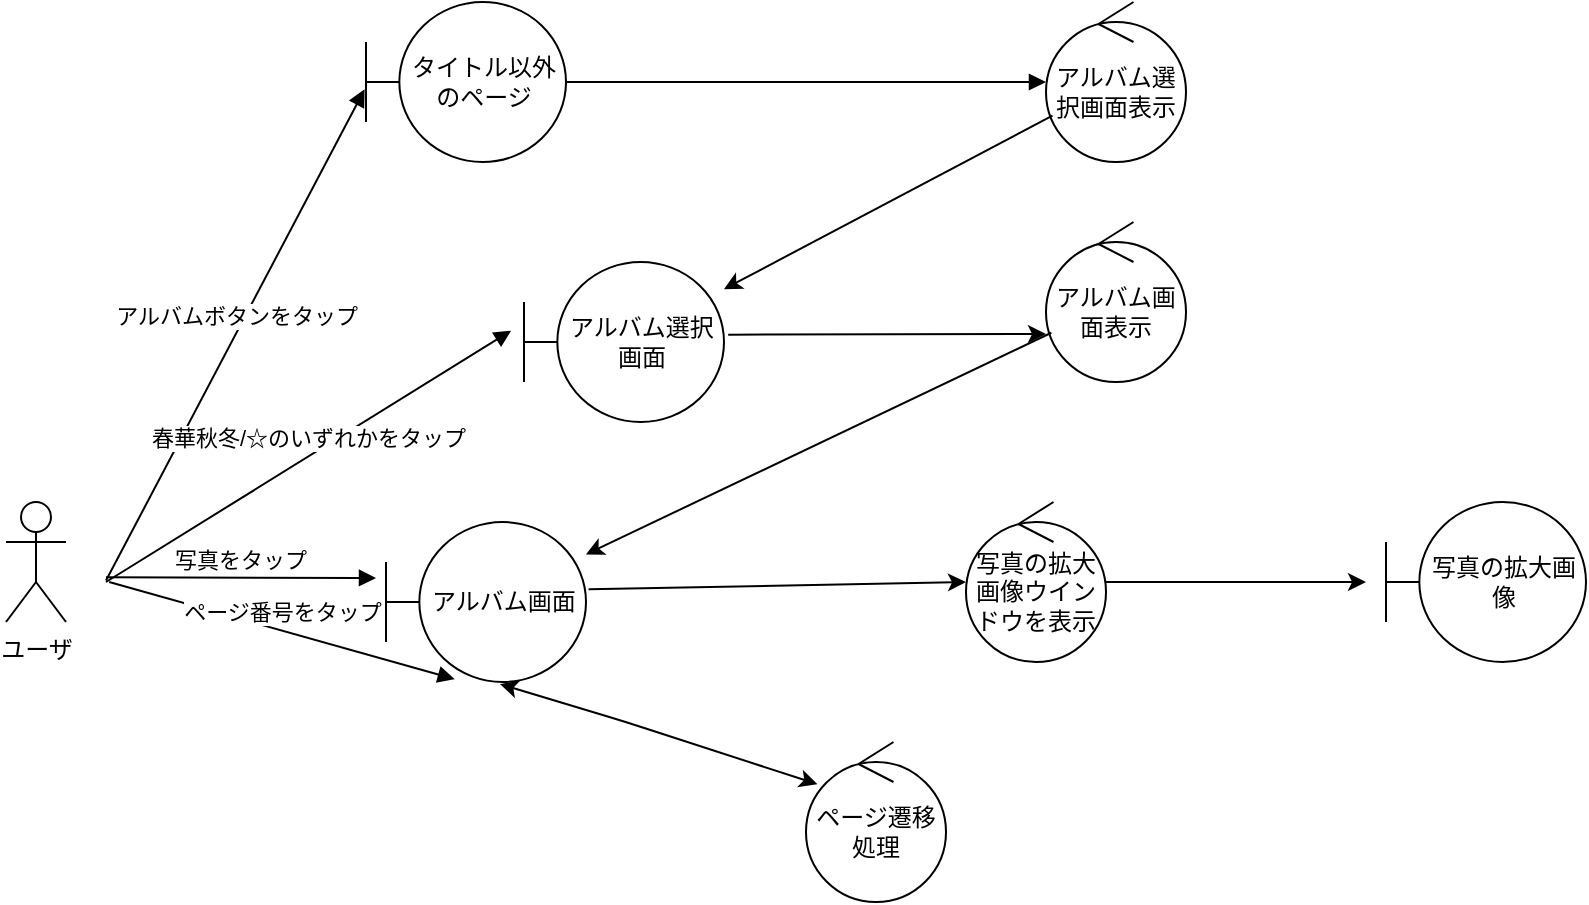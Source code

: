 <mxfile version="13.6.5">
    <diagram id="bEp8aRPuAOaV8xY85l1Y" name="ページ2">
        <mxGraphModel dx="989" dy="824" grid="1" gridSize="10" guides="1" tooltips="1" connect="1" arrows="1" fold="1" page="1" pageScale="1" pageWidth="827" pageHeight="1169" math="0" shadow="0">
            <root>
                <mxCell id="RdtTpfzoy4MeMeVDXtfJ-0"/>
                <mxCell id="RdtTpfzoy4MeMeVDXtfJ-1" parent="RdtTpfzoy4MeMeVDXtfJ-0"/>
                <mxCell id="1gKXZjNh9G640stHmqkg-2" value="タイトル以外のページ" style="shape=umlBoundary;whiteSpace=wrap;html=1;" parent="RdtTpfzoy4MeMeVDXtfJ-1" vertex="1">
                    <mxGeometry x="200" y="240" width="100" height="80" as="geometry"/>
                </mxCell>
                <mxCell id="1gKXZjNh9G640stHmqkg-5" value="ユーザ" style="shape=umlActor;verticalLabelPosition=bottom;verticalAlign=top;html=1;" parent="RdtTpfzoy4MeMeVDXtfJ-1" vertex="1">
                    <mxGeometry x="20" y="490" width="30" height="60" as="geometry"/>
                </mxCell>
                <mxCell id="1gKXZjNh9G640stHmqkg-9" value="アルバムボタンをタップ" style="html=1;verticalAlign=bottom;endArrow=block;entryX=-0.007;entryY=0.546;entryDx=0;entryDy=0;entryPerimeter=0;" parent="RdtTpfzoy4MeMeVDXtfJ-1" target="1gKXZjNh9G640stHmqkg-2" edge="1">
                    <mxGeometry width="80" relative="1" as="geometry">
                        <mxPoint x="70" y="529.29" as="sourcePoint"/>
                        <mxPoint x="150" y="529.29" as="targetPoint"/>
                    </mxGeometry>
                </mxCell>
                <mxCell id="1gKXZjNh9G640stHmqkg-10" value="アルバム選択画面表示" style="ellipse;shape=umlControl;whiteSpace=wrap;html=1;" parent="RdtTpfzoy4MeMeVDXtfJ-1" vertex="1">
                    <mxGeometry x="540" y="240" width="70" height="80" as="geometry"/>
                </mxCell>
                <mxCell id="1gKXZjNh9G640stHmqkg-12" value="" style="html=1;verticalAlign=bottom;endArrow=block;" parent="RdtTpfzoy4MeMeVDXtfJ-1" source="1gKXZjNh9G640stHmqkg-2" target="1gKXZjNh9G640stHmqkg-10" edge="1">
                    <mxGeometry width="80" relative="1" as="geometry">
                        <mxPoint x="303" y="331" as="sourcePoint"/>
                        <mxPoint x="340" y="419.29" as="targetPoint"/>
                    </mxGeometry>
                </mxCell>
                <mxCell id="1gKXZjNh9G640stHmqkg-13" value="アルバム選択画面" style="shape=umlBoundary;whiteSpace=wrap;html=1;" parent="RdtTpfzoy4MeMeVDXtfJ-1" vertex="1">
                    <mxGeometry x="279" y="370" width="100" height="80" as="geometry"/>
                </mxCell>
                <mxCell id="1gKXZjNh9G640stHmqkg-14" value="春華秋冬/☆のいずれかをタップ" style="html=1;verticalAlign=bottom;endArrow=block;entryX=-0.064;entryY=0.429;entryDx=0;entryDy=0;entryPerimeter=0;" parent="RdtTpfzoy4MeMeVDXtfJ-1" target="1gKXZjNh9G640stHmqkg-13" edge="1">
                    <mxGeometry width="80" relative="1" as="geometry">
                        <mxPoint x="70" y="530" as="sourcePoint"/>
                        <mxPoint x="150" y="530" as="targetPoint"/>
                    </mxGeometry>
                </mxCell>
                <mxCell id="1gKXZjNh9G640stHmqkg-17" value="" style="endArrow=classic;html=1;" parent="RdtTpfzoy4MeMeVDXtfJ-1" source="1gKXZjNh9G640stHmqkg-10" target="1gKXZjNh9G640stHmqkg-13" edge="1">
                    <mxGeometry width="50" height="50" relative="1" as="geometry">
                        <mxPoint x="329" y="600" as="sourcePoint"/>
                        <mxPoint x="379" y="550" as="targetPoint"/>
                    </mxGeometry>
                </mxCell>
                <mxCell id="1gKXZjNh9G640stHmqkg-18" value="アルバム画面表示" style="ellipse;shape=umlControl;whiteSpace=wrap;html=1;" parent="RdtTpfzoy4MeMeVDXtfJ-1" vertex="1">
                    <mxGeometry x="540" y="350" width="70" height="80" as="geometry"/>
                </mxCell>
                <mxCell id="1gKXZjNh9G640stHmqkg-19" value="" style="endArrow=classic;html=1;exitX=1.021;exitY=0.454;exitDx=0;exitDy=0;exitPerimeter=0;" parent="RdtTpfzoy4MeMeVDXtfJ-1" source="1gKXZjNh9G640stHmqkg-13" edge="1">
                    <mxGeometry width="50" height="50" relative="1" as="geometry">
                        <mxPoint x="300" y="460" as="sourcePoint"/>
                        <mxPoint x="540" y="406" as="targetPoint"/>
                    </mxGeometry>
                </mxCell>
                <mxCell id="1gKXZjNh9G640stHmqkg-20" value="アルバム画面" style="shape=umlBoundary;whiteSpace=wrap;html=1;" parent="RdtTpfzoy4MeMeVDXtfJ-1" vertex="1">
                    <mxGeometry x="210" y="500" width="100" height="80" as="geometry"/>
                </mxCell>
                <mxCell id="1gKXZjNh9G640stHmqkg-21" value="" style="endArrow=classic;html=1;" parent="RdtTpfzoy4MeMeVDXtfJ-1" source="1gKXZjNh9G640stHmqkg-18" target="1gKXZjNh9G640stHmqkg-20" edge="1">
                    <mxGeometry width="50" height="50" relative="1" as="geometry">
                        <mxPoint x="380" y="550" as="sourcePoint"/>
                        <mxPoint x="430" y="500" as="targetPoint"/>
                    </mxGeometry>
                </mxCell>
                <mxCell id="1gKXZjNh9G640stHmqkg-22" value="写真をタップ" style="html=1;verticalAlign=bottom;endArrow=block;" parent="RdtTpfzoy4MeMeVDXtfJ-1" edge="1">
                    <mxGeometry width="80" relative="1" as="geometry">
                        <mxPoint x="70" y="527.65" as="sourcePoint"/>
                        <mxPoint x="205" y="528" as="targetPoint"/>
                    </mxGeometry>
                </mxCell>
                <mxCell id="1gKXZjNh9G640stHmqkg-23" value="" style="endArrow=classic;html=1;exitX=1.013;exitY=0.421;exitDx=0;exitDy=0;exitPerimeter=0;entryX=0;entryY=0.5;entryDx=0;entryDy=0;entryPerimeter=0;" parent="RdtTpfzoy4MeMeVDXtfJ-1" source="1gKXZjNh9G640stHmqkg-20" target="1gKXZjNh9G640stHmqkg-24" edge="1">
                    <mxGeometry width="50" height="50" relative="1" as="geometry">
                        <mxPoint x="390" y="540" as="sourcePoint"/>
                        <mxPoint x="460" y="590" as="targetPoint"/>
                    </mxGeometry>
                </mxCell>
                <mxCell id="1gKXZjNh9G640stHmqkg-24" value="写真の拡大画像ウインドウを表示" style="ellipse;shape=umlControl;whiteSpace=wrap;html=1;" parent="RdtTpfzoy4MeMeVDXtfJ-1" vertex="1">
                    <mxGeometry x="500" y="490" width="70" height="80" as="geometry"/>
                </mxCell>
                <mxCell id="1gKXZjNh9G640stHmqkg-31" value="ページ番号をタップ" style="html=1;verticalAlign=bottom;endArrow=block;entryX=0.344;entryY=0.982;entryDx=0;entryDy=0;entryPerimeter=0;" parent="RdtTpfzoy4MeMeVDXtfJ-1" target="1gKXZjNh9G640stHmqkg-20" edge="1">
                    <mxGeometry width="80" relative="1" as="geometry">
                        <mxPoint x="71.6" y="530" as="sourcePoint"/>
                        <mxPoint x="240" y="610" as="targetPoint"/>
                    </mxGeometry>
                </mxCell>
                <mxCell id="1gKXZjNh9G640stHmqkg-32" value="" style="endArrow=classic;html=1;" parent="RdtTpfzoy4MeMeVDXtfJ-1" source="1gKXZjNh9G640stHmqkg-24" edge="1">
                    <mxGeometry width="50" height="50" relative="1" as="geometry">
                        <mxPoint x="380" y="690" as="sourcePoint"/>
                        <mxPoint x="700" y="530" as="targetPoint"/>
                    </mxGeometry>
                </mxCell>
                <mxCell id="HL2I9IpwPeB459oWL7Tq-3" value="ページ遷移処理" style="ellipse;shape=umlControl;whiteSpace=wrap;html=1;" vertex="1" parent="RdtTpfzoy4MeMeVDXtfJ-1">
                    <mxGeometry x="420" y="610" width="70" height="80" as="geometry"/>
                </mxCell>
                <mxCell id="f46fNZDoMJ-20pDZvDD7-5" value="" style="endArrow=classic;startArrow=classic;html=1;entryX=0.082;entryY=0.264;entryDx=0;entryDy=0;entryPerimeter=0;" edge="1" parent="RdtTpfzoy4MeMeVDXtfJ-1" target="HL2I9IpwPeB459oWL7Tq-3">
                    <mxGeometry width="50" height="50" relative="1" as="geometry">
                        <mxPoint x="267" y="581" as="sourcePoint"/>
                        <mxPoint x="350" y="540" as="targetPoint"/>
                        <Array as="points">
                            <mxPoint x="330" y="600"/>
                        </Array>
                    </mxGeometry>
                </mxCell>
                <mxCell id="PQcX9ilsHqlm29p8A4RL-0" value="写真の拡大画像" style="shape=umlBoundary;whiteSpace=wrap;html=1;" vertex="1" parent="RdtTpfzoy4MeMeVDXtfJ-1">
                    <mxGeometry x="710" y="490" width="100" height="80" as="geometry"/>
                </mxCell>
            </root>
        </mxGraphModel>
    </diagram>
</mxfile>